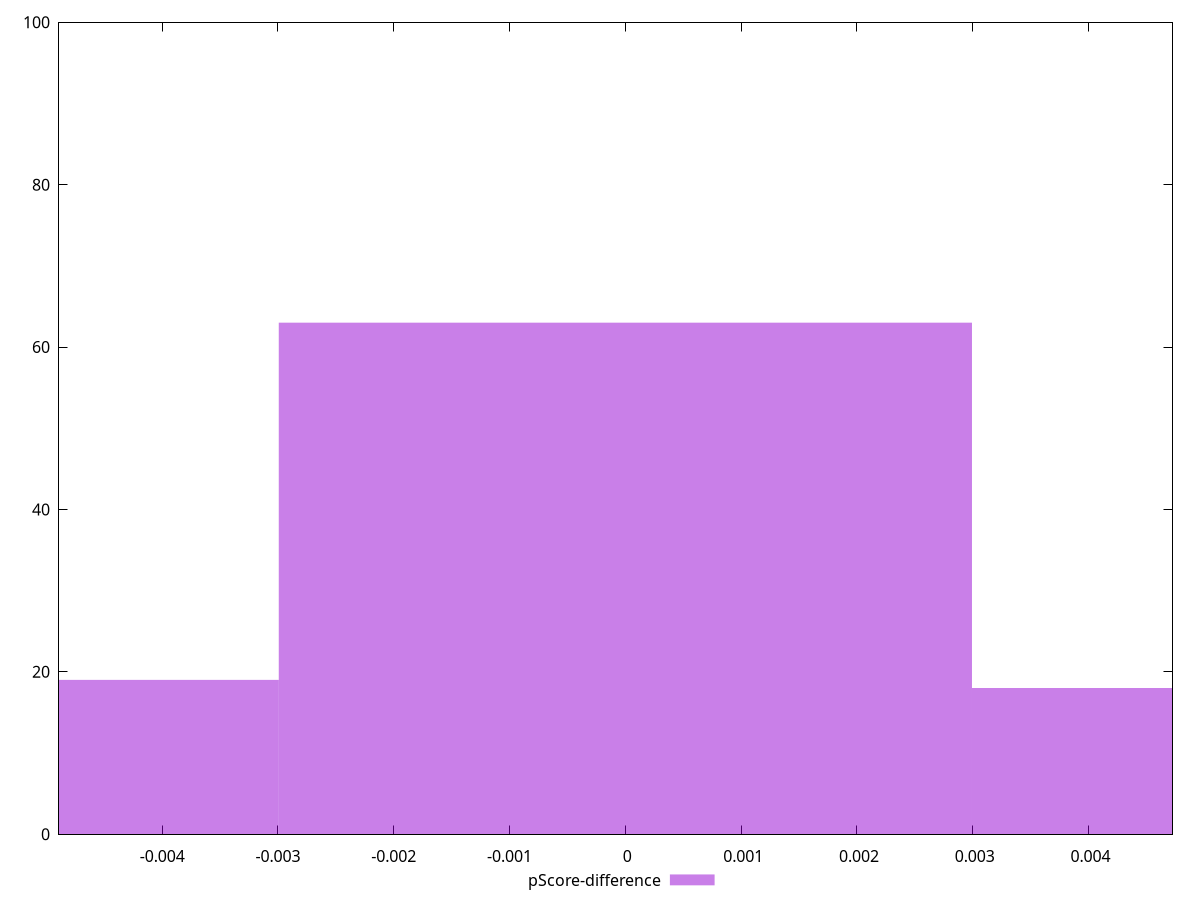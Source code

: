 reset

$pScoreDifference <<EOF
0.00598654350856693 18
-0.00598654350856693 19
0 63
EOF

set key outside below
set boxwidth 0.00598654350856693
set xrange [-0.0048912506423488405:0.004725029424405752]
set yrange [0:100]
set trange [0:100]
set style fill transparent solid 0.5 noborder
set terminal svg size 640, 490 enhanced background rgb 'white'
set output "report_00025_2021-02-22T21:38:55.199Z/largest-contentful-paint/samples/pages+cached+noadtech/pScore-difference/histogram.svg"

plot $pScoreDifference title "pScore-difference" with boxes

reset
